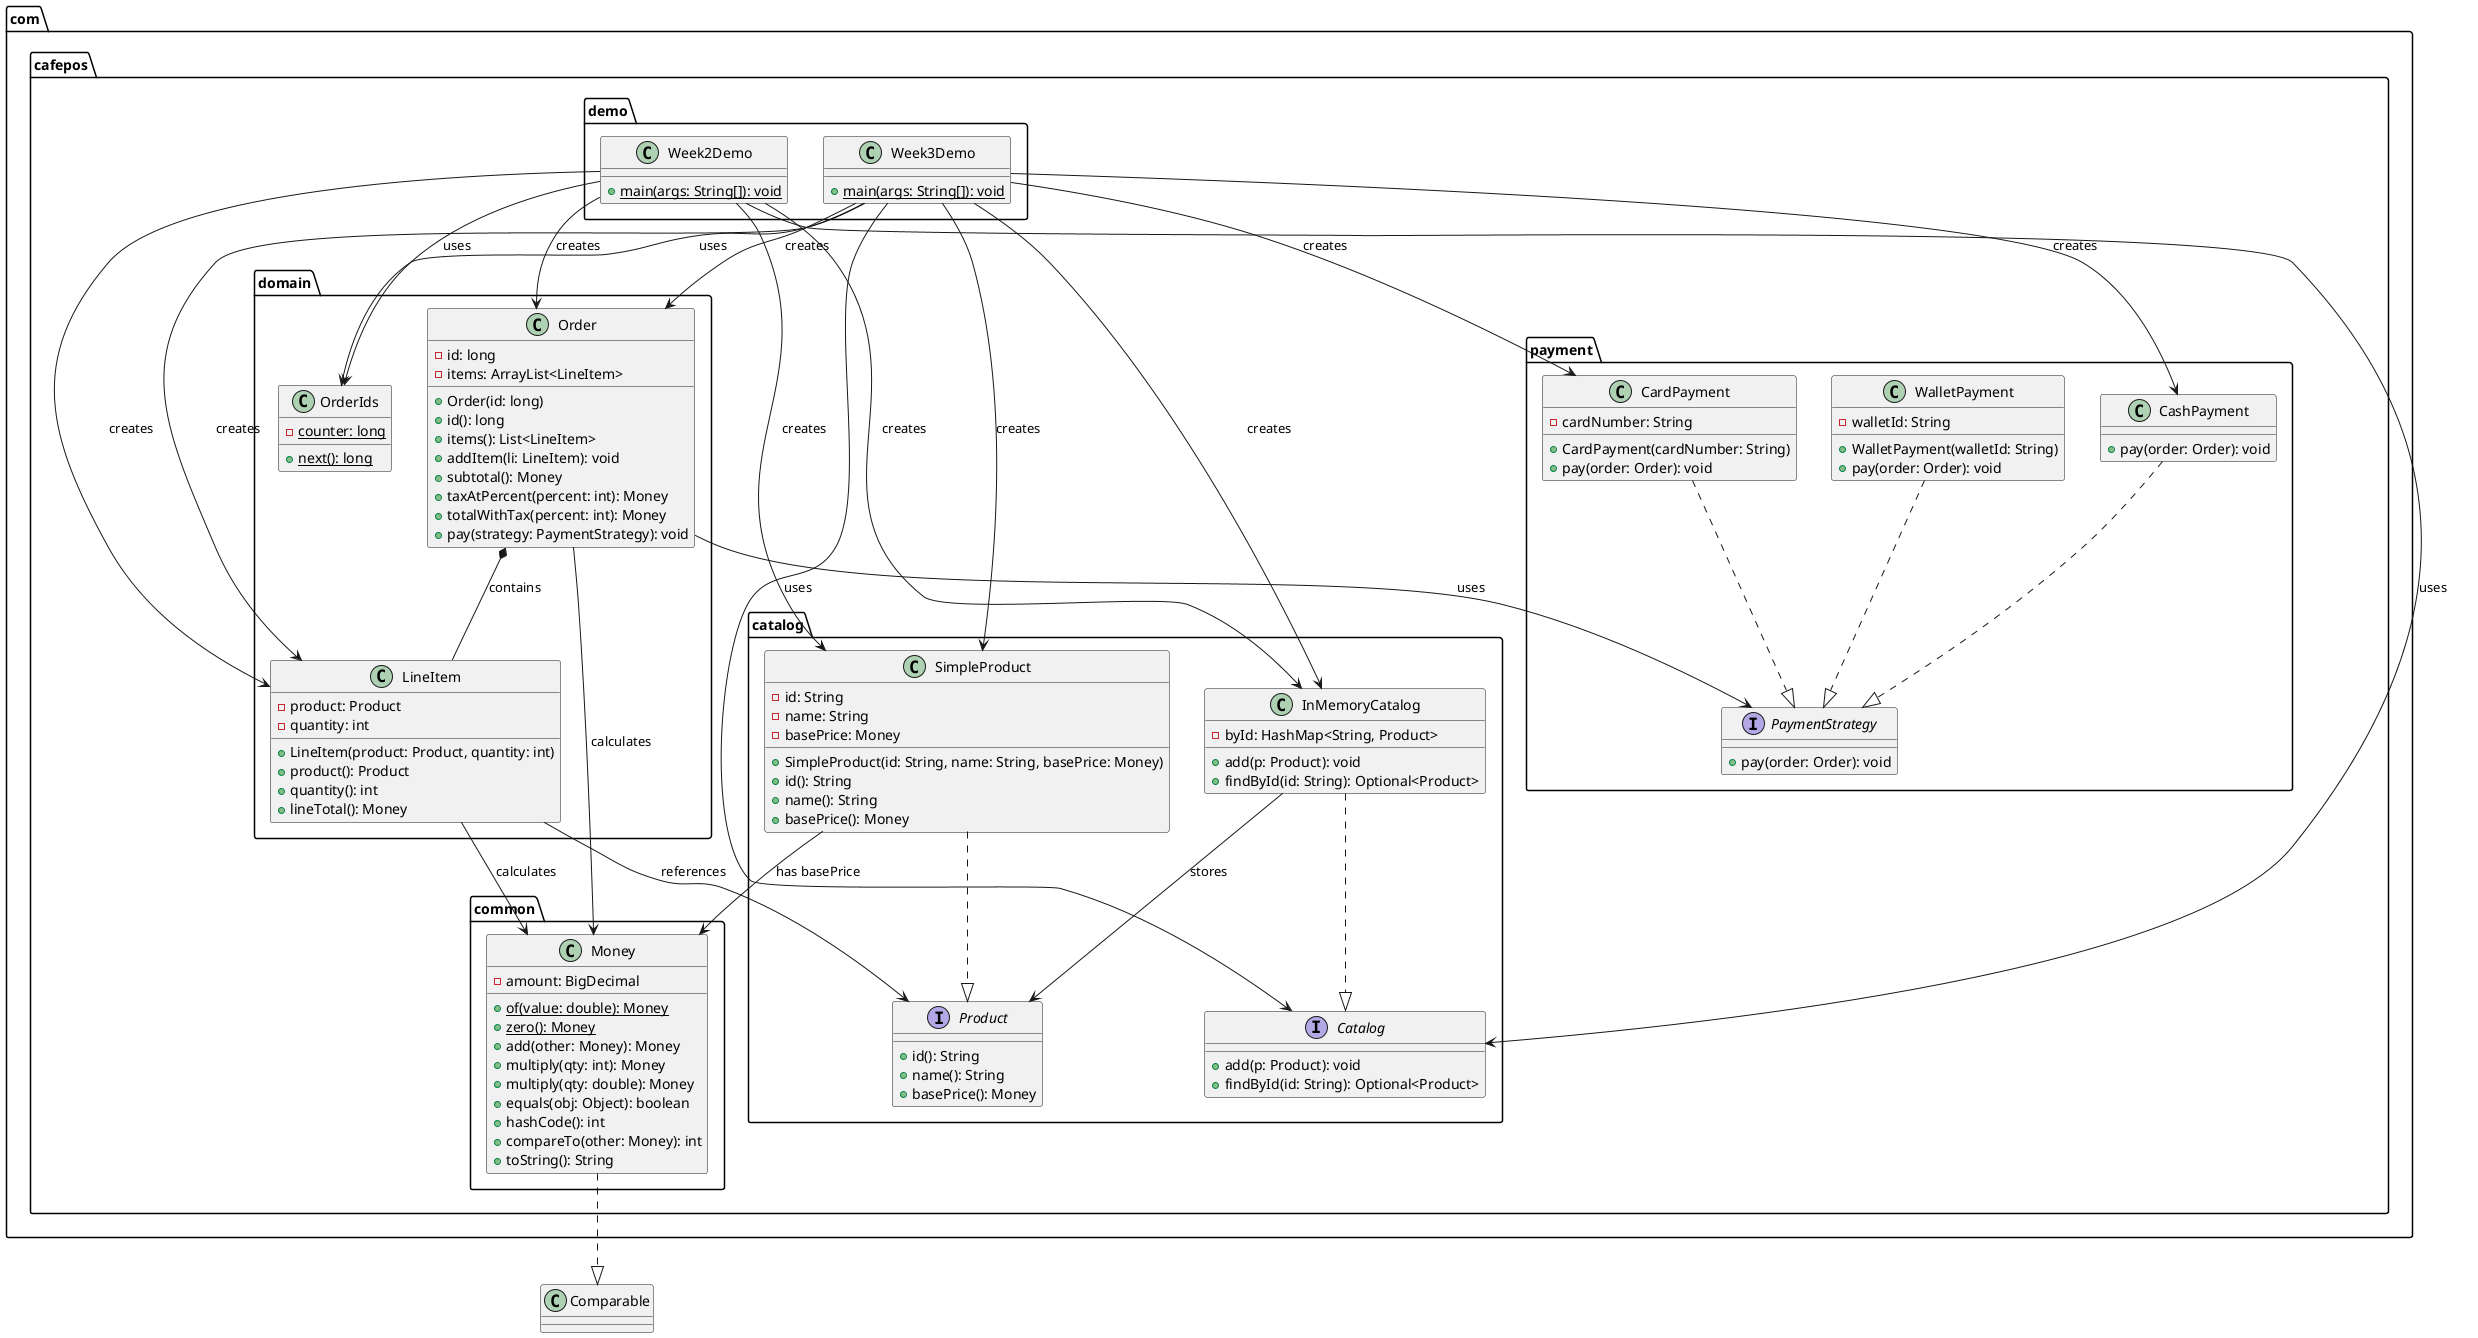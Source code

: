 @startuml CafePOS Class Diagram

package "com.cafepos.common" {
    class Money {
        - amount: BigDecimal
        + {static} of(value: double): Money
        + {static} zero(): Money
        + add(other: Money): Money
        + multiply(qty: int): Money
        + multiply(qty: double): Money
        + equals(obj: Object): boolean
        + hashCode(): int
        + compareTo(other: Money): int
        + toString(): String
    }
}

package "com.cafepos.catalog" {
    interface Product {
        + id(): String
        + name(): String
        + basePrice(): Money
    }
    
    class SimpleProduct {
        - id: String
        - name: String
        - basePrice: Money
        + SimpleProduct(id: String, name: String, basePrice: Money)
        + id(): String
        + name(): String
        + basePrice(): Money
    }
    
    interface Catalog {
        + add(p: Product): void
        + findById(id: String): Optional<Product>
    }
    
    class InMemoryCatalog {
        - byId: HashMap<String, Product>
        + add(p: Product): void
        + findById(id: String): Optional<Product>
    }
}

package "com.cafepos.domain" {
    class Order {
        - id: long
        - items: ArrayList<LineItem>
        + Order(id: long)
        + id(): long
        + items(): List<LineItem>
        + addItem(li: LineItem): void
        + subtotal(): Money
        + taxAtPercent(percent: int): Money
        + totalWithTax(percent: int): Money
        + pay(strategy: PaymentStrategy): void
    }
    
    class LineItem {
        - product: Product
        - quantity: int
        + LineItem(product: Product, quantity: int)
        + product(): Product
        + quantity(): int
        + lineTotal(): Money
    }
    
    class OrderIds {
        - {static} counter: long
        + {static} next(): long
    }
}

package "com.cafepos.demo" {
    class Week2Demo {
        + {static} main(args: String[]): void
    }
    
    class Week3Demo {
        + {static} main(args: String[]): void
    }
}

package "com.cafepos.payment" {
    interface PaymentStrategy {
        + pay(order: Order): void
    }
    
    class CashPayment {
        + pay(order: Order): void
    }
    
    class CardPayment {
        - cardNumber: String
        + CardPayment(cardNumber: String)
        + pay(order: Order): void
    }
    
    class WalletPayment {
        - walletId: String
        + WalletPayment(walletId: String)
        + pay(order: Order): void
    }
}

' Relationships
SimpleProduct ..|> Product
InMemoryCatalog ..|> Catalog
InMemoryCatalog --> Product : stores
Order *-- LineItem : contains
LineItem --> Product : references
LineItem --> Money : calculates
Order --> Money : calculates
SimpleProduct --> Money : has basePrice
Money ..|> Comparable
Order --> PaymentStrategy : uses
CashPayment ..|> PaymentStrategy
CardPayment ..|> PaymentStrategy
WalletPayment ..|> PaymentStrategy
Week2Demo --> Catalog : uses
Week2Demo --> InMemoryCatalog : creates
Week2Demo --> SimpleProduct : creates
Week2Demo --> Order : creates
Week2Demo --> LineItem : creates
Week2Demo --> OrderIds : uses
Week3Demo --> Catalog : uses
Week3Demo --> InMemoryCatalog : creates
Week3Demo --> SimpleProduct : creates
Week3Demo --> Order : creates
Week3Demo --> LineItem : creates
Week3Demo --> OrderIds : uses
Week3Demo --> CashPayment : creates
Week3Demo --> CardPayment : creates

@enduml